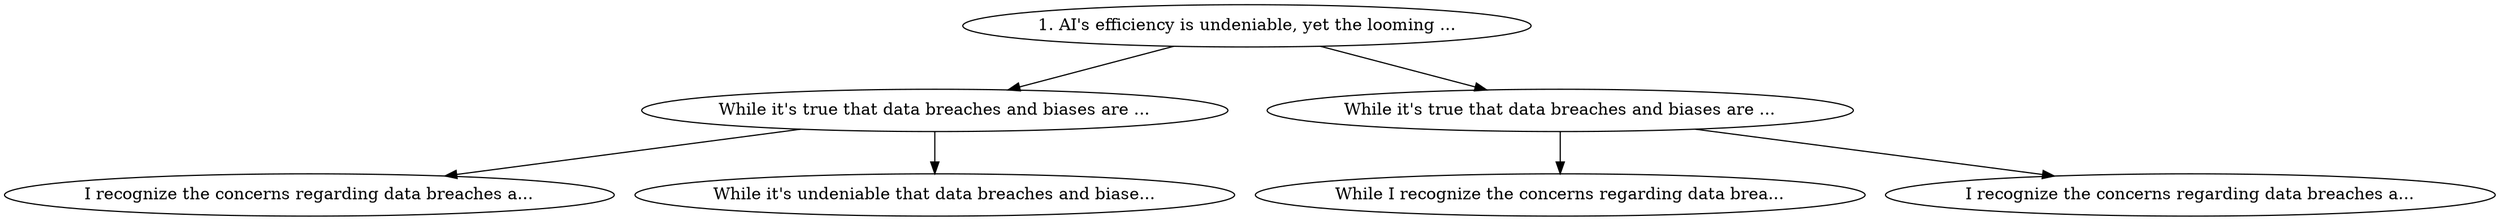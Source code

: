 digraph {
	2028059770368 [label="1. AI's efficiency is undeniable, yet the looming ..."]
	2028061197648 [label="While it's true that data breaches and biases are ..."]
	2028059770368 -> 2028061197648
	2028061199568 [label="I recognize the concerns regarding data breaches a..."]
	2028061197648 -> 2028061199568
	2028060861424 [label="While it's undeniable that data breaches and biase..."]
	2028061197648 -> 2028060861424
	2028060863248 [label="While it's true that data breaches and biases are ..."]
	2028059770368 -> 2028060863248
	2028061245520 [label="While I recognize the concerns regarding data brea..."]
	2028060863248 -> 2028061245520
	2028061279920 [label="I recognize the concerns regarding data breaches a..."]
	2028060863248 -> 2028061279920
}
